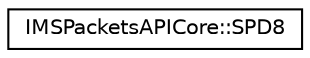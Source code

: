 digraph "Graphical Class Hierarchy"
{
 // LATEX_PDF_SIZE
  edge [fontname="Helvetica",fontsize="10",labelfontname="Helvetica",labelfontsize="10"];
  node [fontname="Helvetica",fontsize="10",shape=record];
  rankdir="LR";
  Node0 [label="IMSPacketsAPICore::SPD8",height=0.2,width=0.4,color="black", fillcolor="white", style="filled",URL="$union_i_m_s_packets_a_p_i_core_1_1_s_p_d8.html",tooltip="Data abstraction element."];
}
